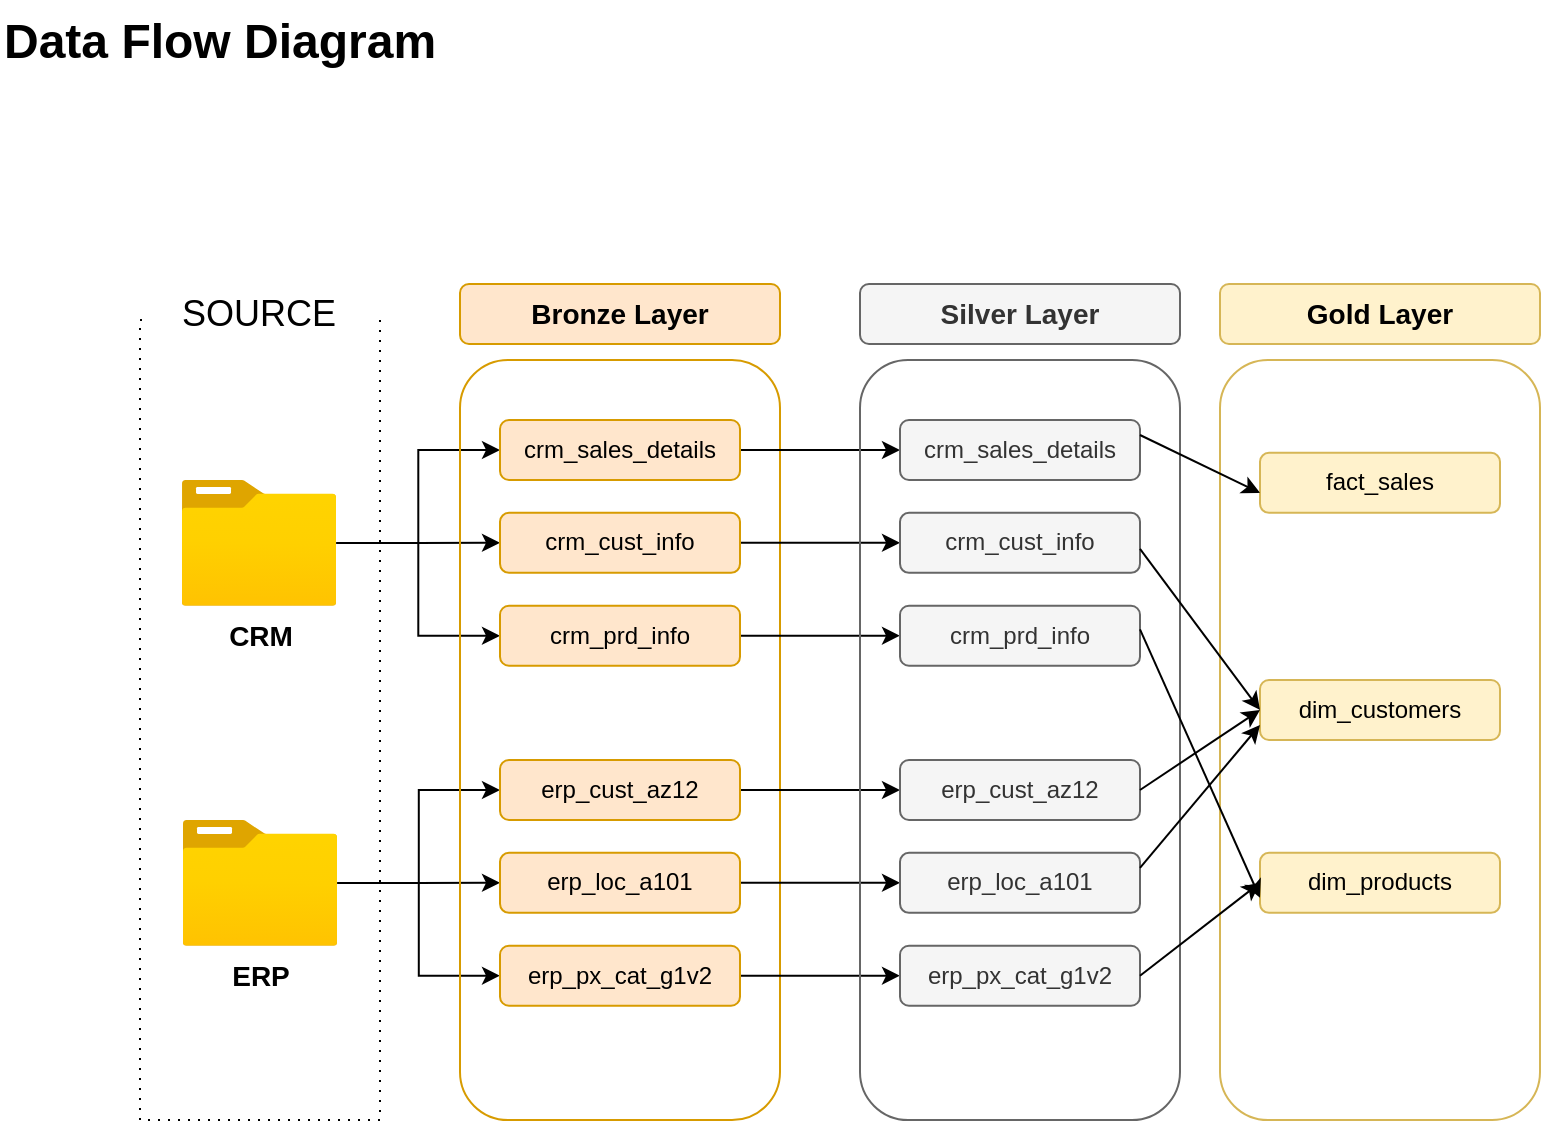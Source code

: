 <mxfile version="27.1.4">
  <diagram name="Page-1" id="eFNzFurzQVcpSB7QVeJ_">
    <mxGraphModel dx="1042" dy="622" grid="1" gridSize="10" guides="1" tooltips="1" connect="1" arrows="1" fold="1" page="1" pageScale="1" pageWidth="850" pageHeight="1100" math="0" shadow="0">
      <root>
        <mxCell id="0" />
        <mxCell id="1" parent="0" />
        <mxCell id="jG-YocDfNX3oSPz7e-pt-1" value="" style="rounded=0;whiteSpace=wrap;html=1;fillColor=none;dashed=1;dashPattern=1 4;" parent="1" vertex="1">
          <mxGeometry x="80" y="160" width="120" height="400" as="geometry" />
        </mxCell>
        <mxCell id="jG-YocDfNX3oSPz7e-pt-3" value="SOURCE" style="text;html=1;align=center;verticalAlign=middle;whiteSpace=wrap;rounded=0;fontSize=18;fillColor=default;" parent="1" vertex="1">
          <mxGeometry x="82" y="142" width="115" height="30" as="geometry" />
        </mxCell>
        <mxCell id="jG-YocDfNX3oSPz7e-pt-4" value="&lt;b&gt;&lt;font style=&quot;font-size: 24px;&quot; face=&quot;Helvetica&quot;&gt;Data Flow Diagram&lt;/font&gt;&lt;/b&gt;" style="text;html=1;whiteSpace=wrap;overflow=hidden;rounded=0;" parent="1" vertex="1">
          <mxGeometry x="10" width="360" height="40" as="geometry" />
        </mxCell>
        <mxCell id="7YZ28KgXfL-N5zU-XaqT-4" value="" style="edgeStyle=orthogonalEdgeStyle;rounded=0;orthogonalLoop=1;jettySize=auto;html=1;" parent="1" source="jG-YocDfNX3oSPz7e-pt-5" target="7YZ28KgXfL-N5zU-XaqT-3" edge="1">
          <mxGeometry relative="1" as="geometry" />
        </mxCell>
        <mxCell id="7YZ28KgXfL-N5zU-XaqT-7" style="edgeStyle=orthogonalEdgeStyle;rounded=0;orthogonalLoop=1;jettySize=auto;html=1;" parent="1" source="jG-YocDfNX3oSPz7e-pt-5" target="7YZ28KgXfL-N5zU-XaqT-5" edge="1">
          <mxGeometry relative="1" as="geometry" />
        </mxCell>
        <mxCell id="7YZ28KgXfL-N5zU-XaqT-8" style="edgeStyle=orthogonalEdgeStyle;rounded=0;orthogonalLoop=1;jettySize=auto;html=1;" parent="1" source="jG-YocDfNX3oSPz7e-pt-5" target="7YZ28KgXfL-N5zU-XaqT-6" edge="1">
          <mxGeometry relative="1" as="geometry" />
        </mxCell>
        <mxCell id="jG-YocDfNX3oSPz7e-pt-5" value="&lt;font style=&quot;font-size: 14px;&quot;&gt;&lt;b&gt;CRM&lt;/b&gt;&lt;/font&gt;" style="image;aspect=fixed;html=1;points=[];align=center;fontSize=12;image=img/lib/azure2/general/Folder_Blank.svg;" parent="1" vertex="1">
          <mxGeometry x="100.77" y="240" width="77.47" height="62.86" as="geometry" />
        </mxCell>
        <mxCell id="7YZ28KgXfL-N5zU-XaqT-12" value="" style="edgeStyle=orthogonalEdgeStyle;rounded=0;orthogonalLoop=1;jettySize=auto;html=1;" parent="1" source="jG-YocDfNX3oSPz7e-pt-15" target="7YZ28KgXfL-N5zU-XaqT-10" edge="1">
          <mxGeometry relative="1" as="geometry" />
        </mxCell>
        <mxCell id="7YZ28KgXfL-N5zU-XaqT-13" style="edgeStyle=orthogonalEdgeStyle;rounded=0;orthogonalLoop=1;jettySize=auto;html=1;" parent="1" source="jG-YocDfNX3oSPz7e-pt-15" target="7YZ28KgXfL-N5zU-XaqT-9" edge="1">
          <mxGeometry relative="1" as="geometry" />
        </mxCell>
        <mxCell id="7YZ28KgXfL-N5zU-XaqT-14" style="edgeStyle=orthogonalEdgeStyle;rounded=0;orthogonalLoop=1;jettySize=auto;html=1;entryX=0;entryY=0.5;entryDx=0;entryDy=0;" parent="1" source="jG-YocDfNX3oSPz7e-pt-15" target="7YZ28KgXfL-N5zU-XaqT-11" edge="1">
          <mxGeometry relative="1" as="geometry" />
        </mxCell>
        <mxCell id="jG-YocDfNX3oSPz7e-pt-15" value="&lt;font style=&quot;font-size: 14px;&quot;&gt;&lt;b&gt;ERP&lt;/b&gt;&lt;/font&gt;" style="image;aspect=fixed;html=1;points=[];align=center;fontSize=12;image=img/lib/azure2/general/Folder_Blank.svg;" parent="1" vertex="1">
          <mxGeometry x="101.27" y="410" width="77.47" height="62.87" as="geometry" />
        </mxCell>
        <mxCell id="7YZ28KgXfL-N5zU-XaqT-1" value="&lt;b&gt;&lt;font style=&quot;font-size: 14px;&quot;&gt;Bronze Layer&lt;/font&gt;&lt;/b&gt;" style="rounded=1;whiteSpace=wrap;html=1;fillColor=#ffe6cc;strokeColor=#d79b00;" parent="1" vertex="1">
          <mxGeometry x="240" y="142" width="160" height="30" as="geometry" />
        </mxCell>
        <mxCell id="7YZ28KgXfL-N5zU-XaqT-2" value="" style="rounded=1;whiteSpace=wrap;html=1;fillColor=none;strokeColor=#d79b00;" parent="1" vertex="1">
          <mxGeometry x="240" y="180" width="160" height="380" as="geometry" />
        </mxCell>
        <mxCell id="7YZ28KgXfL-N5zU-XaqT-23" style="edgeStyle=orthogonalEdgeStyle;rounded=0;orthogonalLoop=1;jettySize=auto;html=1;" parent="1" source="7YZ28KgXfL-N5zU-XaqT-3" target="7YZ28KgXfL-N5zU-XaqT-17" edge="1">
          <mxGeometry relative="1" as="geometry" />
        </mxCell>
        <mxCell id="7YZ28KgXfL-N5zU-XaqT-3" value="crm_sales_details" style="rounded=1;whiteSpace=wrap;html=1;fillColor=#ffe6cc;strokeColor=#d79b00;" parent="1" vertex="1">
          <mxGeometry x="260" y="210" width="120" height="30" as="geometry" />
        </mxCell>
        <mxCell id="7YZ28KgXfL-N5zU-XaqT-24" style="edgeStyle=orthogonalEdgeStyle;rounded=0;orthogonalLoop=1;jettySize=auto;html=1;" parent="1" source="7YZ28KgXfL-N5zU-XaqT-5" target="7YZ28KgXfL-N5zU-XaqT-18" edge="1">
          <mxGeometry relative="1" as="geometry" />
        </mxCell>
        <mxCell id="7YZ28KgXfL-N5zU-XaqT-5" value="crm_cust_info" style="rounded=1;whiteSpace=wrap;html=1;fillColor=#ffe6cc;strokeColor=#d79b00;" parent="1" vertex="1">
          <mxGeometry x="260" y="256.43" width="120" height="30" as="geometry" />
        </mxCell>
        <mxCell id="7YZ28KgXfL-N5zU-XaqT-25" style="edgeStyle=orthogonalEdgeStyle;rounded=0;orthogonalLoop=1;jettySize=auto;html=1;" parent="1" source="7YZ28KgXfL-N5zU-XaqT-6" target="7YZ28KgXfL-N5zU-XaqT-19" edge="1">
          <mxGeometry relative="1" as="geometry" />
        </mxCell>
        <mxCell id="7YZ28KgXfL-N5zU-XaqT-6" value="crm_prd_info" style="rounded=1;whiteSpace=wrap;html=1;fillColor=#ffe6cc;strokeColor=#d79b00;" parent="1" vertex="1">
          <mxGeometry x="260" y="302.86" width="120" height="30" as="geometry" />
        </mxCell>
        <mxCell id="7YZ28KgXfL-N5zU-XaqT-26" style="edgeStyle=orthogonalEdgeStyle;rounded=0;orthogonalLoop=1;jettySize=auto;html=1;" parent="1" source="7YZ28KgXfL-N5zU-XaqT-9" target="7YZ28KgXfL-N5zU-XaqT-20" edge="1">
          <mxGeometry relative="1" as="geometry" />
        </mxCell>
        <mxCell id="7YZ28KgXfL-N5zU-XaqT-9" value="erp_cust_az12" style="rounded=1;whiteSpace=wrap;html=1;fillColor=#ffe6cc;strokeColor=#d79b00;" parent="1" vertex="1">
          <mxGeometry x="260" y="380" width="120" height="30" as="geometry" />
        </mxCell>
        <mxCell id="7YZ28KgXfL-N5zU-XaqT-27" style="edgeStyle=orthogonalEdgeStyle;rounded=0;orthogonalLoop=1;jettySize=auto;html=1;" parent="1" source="7YZ28KgXfL-N5zU-XaqT-10" target="7YZ28KgXfL-N5zU-XaqT-21" edge="1">
          <mxGeometry relative="1" as="geometry" />
        </mxCell>
        <mxCell id="7YZ28KgXfL-N5zU-XaqT-10" value="erp_loc_a101" style="rounded=1;whiteSpace=wrap;html=1;fillColor=#ffe6cc;strokeColor=#d79b00;" parent="1" vertex="1">
          <mxGeometry x="260" y="426.43" width="120" height="30" as="geometry" />
        </mxCell>
        <mxCell id="7YZ28KgXfL-N5zU-XaqT-28" style="edgeStyle=orthogonalEdgeStyle;rounded=0;orthogonalLoop=1;jettySize=auto;html=1;" parent="1" source="7YZ28KgXfL-N5zU-XaqT-11" target="7YZ28KgXfL-N5zU-XaqT-22" edge="1">
          <mxGeometry relative="1" as="geometry" />
        </mxCell>
        <mxCell id="7YZ28KgXfL-N5zU-XaqT-11" value="erp_px_cat_g1v2" style="rounded=1;whiteSpace=wrap;html=1;fillColor=#ffe6cc;strokeColor=#d79b00;" parent="1" vertex="1">
          <mxGeometry x="260" y="472.86" width="120" height="30" as="geometry" />
        </mxCell>
        <mxCell id="7YZ28KgXfL-N5zU-XaqT-15" value="&lt;b&gt;&lt;font style=&quot;font-size: 14px;&quot;&gt;Silver Layer&lt;/font&gt;&lt;/b&gt;" style="rounded=1;whiteSpace=wrap;html=1;fillColor=#f5f5f5;strokeColor=#666666;fontColor=#333333;" parent="1" vertex="1">
          <mxGeometry x="440" y="142" width="160" height="30" as="geometry" />
        </mxCell>
        <mxCell id="7YZ28KgXfL-N5zU-XaqT-16" value="" style="rounded=1;whiteSpace=wrap;html=1;fillColor=none;strokeColor=#666666;fontColor=#333333;" parent="1" vertex="1">
          <mxGeometry x="440" y="180" width="160" height="380" as="geometry" />
        </mxCell>
        <mxCell id="7YZ28KgXfL-N5zU-XaqT-17" value="crm_sales_details" style="rounded=1;whiteSpace=wrap;html=1;fillColor=#f5f5f5;strokeColor=#666666;fontColor=#333333;" parent="1" vertex="1">
          <mxGeometry x="460" y="210" width="120" height="30" as="geometry" />
        </mxCell>
        <mxCell id="7YZ28KgXfL-N5zU-XaqT-18" value="crm_cust_info" style="rounded=1;whiteSpace=wrap;html=1;fillColor=#f5f5f5;strokeColor=#666666;fontColor=#333333;" parent="1" vertex="1">
          <mxGeometry x="460" y="256.43" width="120" height="30" as="geometry" />
        </mxCell>
        <mxCell id="7YZ28KgXfL-N5zU-XaqT-19" value="crm_prd_info" style="rounded=1;whiteSpace=wrap;html=1;fillColor=#f5f5f5;strokeColor=#666666;fontColor=#333333;" parent="1" vertex="1">
          <mxGeometry x="460" y="302.86" width="120" height="30" as="geometry" />
        </mxCell>
        <mxCell id="7YZ28KgXfL-N5zU-XaqT-20" value="erp_cust_az12" style="rounded=1;whiteSpace=wrap;html=1;fillColor=#f5f5f5;strokeColor=#666666;fontColor=#333333;" parent="1" vertex="1">
          <mxGeometry x="460" y="380" width="120" height="30" as="geometry" />
        </mxCell>
        <mxCell id="7YZ28KgXfL-N5zU-XaqT-21" value="erp_loc_a101" style="rounded=1;whiteSpace=wrap;html=1;fillColor=#f5f5f5;strokeColor=#666666;fontColor=#333333;" parent="1" vertex="1">
          <mxGeometry x="460" y="426.43" width="120" height="30" as="geometry" />
        </mxCell>
        <mxCell id="7YZ28KgXfL-N5zU-XaqT-22" value="erp_px_cat_g1v2" style="rounded=1;whiteSpace=wrap;html=1;fillColor=#f5f5f5;strokeColor=#666666;fontColor=#333333;" parent="1" vertex="1">
          <mxGeometry x="460" y="472.86" width="120" height="30" as="geometry" />
        </mxCell>
        <mxCell id="Gs7tuqhRl1njCk7hECFx-1" value="&lt;b&gt;&lt;font style=&quot;font-size: 14px;&quot;&gt;Gold Layer&lt;/font&gt;&lt;/b&gt;" style="rounded=1;whiteSpace=wrap;html=1;fillColor=#fff2cc;strokeColor=#d6b656;" vertex="1" parent="1">
          <mxGeometry x="620" y="142" width="160" height="30" as="geometry" />
        </mxCell>
        <mxCell id="Gs7tuqhRl1njCk7hECFx-2" value="" style="rounded=1;whiteSpace=wrap;html=1;fillColor=none;strokeColor=#d6b656;" vertex="1" parent="1">
          <mxGeometry x="620" y="180" width="160" height="380" as="geometry" />
        </mxCell>
        <mxCell id="Gs7tuqhRl1njCk7hECFx-3" value="fact_sales" style="rounded=1;whiteSpace=wrap;html=1;fillColor=#fff2cc;strokeColor=#d6b656;" vertex="1" parent="1">
          <mxGeometry x="640" y="226.43" width="120" height="30" as="geometry" />
        </mxCell>
        <mxCell id="Gs7tuqhRl1njCk7hECFx-4" value="dim_customers" style="rounded=1;whiteSpace=wrap;html=1;fillColor=#fff2cc;strokeColor=#d6b656;" vertex="1" parent="1">
          <mxGeometry x="640" y="340.0" width="120" height="30" as="geometry" />
        </mxCell>
        <mxCell id="Gs7tuqhRl1njCk7hECFx-5" value="dim_products" style="rounded=1;whiteSpace=wrap;html=1;fillColor=#fff2cc;strokeColor=#d6b656;" vertex="1" parent="1">
          <mxGeometry x="640" y="426.43" width="120" height="30" as="geometry" />
        </mxCell>
        <mxCell id="Gs7tuqhRl1njCk7hECFx-9" value="" style="endArrow=classic;html=1;rounded=0;exitX=1;exitY=0.25;exitDx=0;exitDy=0;" edge="1" parent="1" source="7YZ28KgXfL-N5zU-XaqT-17">
          <mxGeometry width="50" height="50" relative="1" as="geometry">
            <mxPoint x="590" y="296.43" as="sourcePoint" />
            <mxPoint x="640" y="246.43" as="targetPoint" />
          </mxGeometry>
        </mxCell>
        <mxCell id="Gs7tuqhRl1njCk7hECFx-10" value="" style="endArrow=classic;html=1;rounded=0;exitX=1;exitY=0.25;exitDx=0;exitDy=0;entryX=0;entryY=0.5;entryDx=0;entryDy=0;" edge="1" parent="1" target="Gs7tuqhRl1njCk7hECFx-4">
          <mxGeometry width="50" height="50" relative="1" as="geometry">
            <mxPoint x="580" y="274.43" as="sourcePoint" />
            <mxPoint x="640" y="302.86" as="targetPoint" />
          </mxGeometry>
        </mxCell>
        <mxCell id="Gs7tuqhRl1njCk7hECFx-11" value="" style="endArrow=classic;html=1;rounded=0;exitX=1;exitY=0.5;exitDx=0;exitDy=0;entryX=0;entryY=0.5;entryDx=0;entryDy=0;" edge="1" parent="1" source="7YZ28KgXfL-N5zU-XaqT-20" target="Gs7tuqhRl1njCk7hECFx-4">
          <mxGeometry width="50" height="50" relative="1" as="geometry">
            <mxPoint x="600" y="350" as="sourcePoint" />
            <mxPoint x="630" y="340" as="targetPoint" />
          </mxGeometry>
        </mxCell>
        <mxCell id="Gs7tuqhRl1njCk7hECFx-12" value="" style="endArrow=classic;html=1;rounded=0;exitX=1;exitY=0.25;exitDx=0;exitDy=0;entryX=0;entryY=0.75;entryDx=0;entryDy=0;" edge="1" parent="1" source="7YZ28KgXfL-N5zU-XaqT-21" target="Gs7tuqhRl1njCk7hECFx-4">
          <mxGeometry width="50" height="50" relative="1" as="geometry">
            <mxPoint x="620" y="380" as="sourcePoint" />
            <mxPoint x="680" y="408.43" as="targetPoint" />
          </mxGeometry>
        </mxCell>
        <mxCell id="Gs7tuqhRl1njCk7hECFx-13" value="" style="endArrow=classic;html=1;rounded=0;exitX=1;exitY=0.25;exitDx=0;exitDy=0;entryX=0;entryY=0.75;entryDx=0;entryDy=0;" edge="1" parent="1" target="Gs7tuqhRl1njCk7hECFx-5">
          <mxGeometry width="50" height="50" relative="1" as="geometry">
            <mxPoint x="580" y="314.72" as="sourcePoint" />
            <mxPoint x="640" y="395.29" as="targetPoint" />
          </mxGeometry>
        </mxCell>
        <mxCell id="Gs7tuqhRl1njCk7hECFx-14" value="" style="endArrow=classic;html=1;rounded=0;exitX=1;exitY=0.5;exitDx=0;exitDy=0;entryX=0;entryY=0.5;entryDx=0;entryDy=0;" edge="1" parent="1" source="7YZ28KgXfL-N5zU-XaqT-22" target="Gs7tuqhRl1njCk7hECFx-5">
          <mxGeometry width="50" height="50" relative="1" as="geometry">
            <mxPoint x="680" y="480" as="sourcePoint" />
            <mxPoint x="740" y="560.57" as="targetPoint" />
          </mxGeometry>
        </mxCell>
      </root>
    </mxGraphModel>
  </diagram>
</mxfile>
